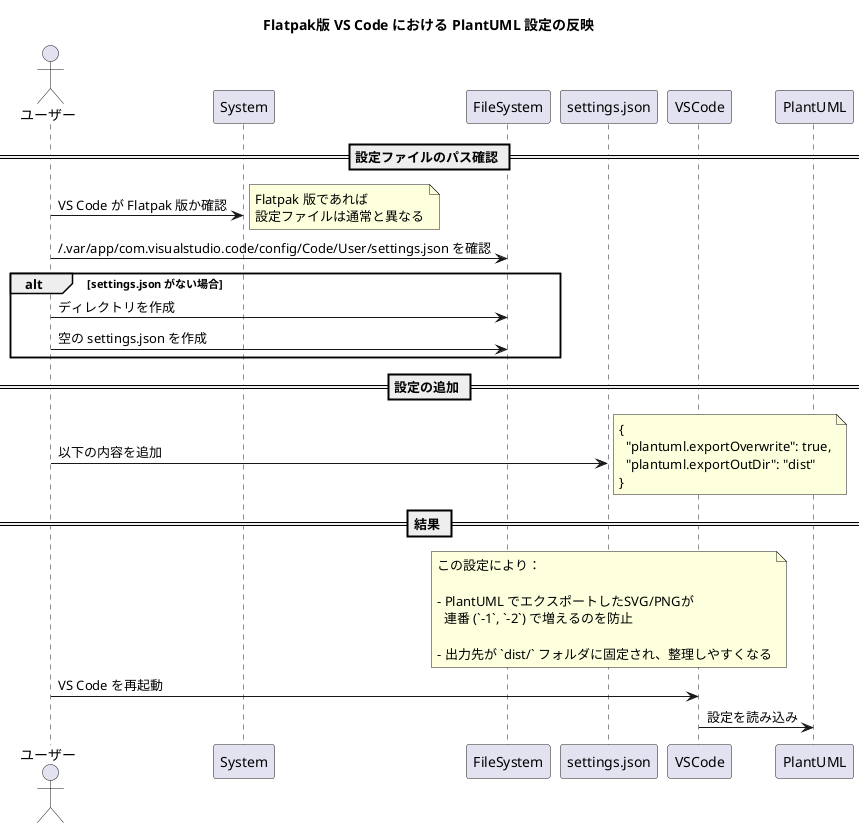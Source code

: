 @startuml
title Flatpak版 VS Code における PlantUML 設定の反映

actor User as "ユーザー"

== 設定ファイルのパス確認 ==

User -> System : VS Code が Flatpak 版か確認
note right
 Flatpak 版であれば
 設定ファイルは通常と異なる
end note

User -> FileSystem : ~/.var/app/com.visualstudio.code/config/Code/User/settings.json を確認

alt settings.json がない場合
    User -> FileSystem : ディレクトリを作成
    User -> FileSystem : 空の settings.json を作成
end alt

== 設定の追加 ==

User -> settings.json : 以下の内容を追加
note right
{
  "plantuml.exportOverwrite": true,
  "plantuml.exportOutDir": "dist"
}
end note

== 結果 ==

note over settings.json
この設定により：

- PlantUML でエクスポートしたSVG/PNGが
  連番 (`-1`, `-2`) で増えるのを防止

- 出力先が `dist/` フォルダに固定され、整理しやすくなる
end note

User -> VSCode : VS Code を再起動
VSCode -> PlantUML : 設定を読み込み

@enduml